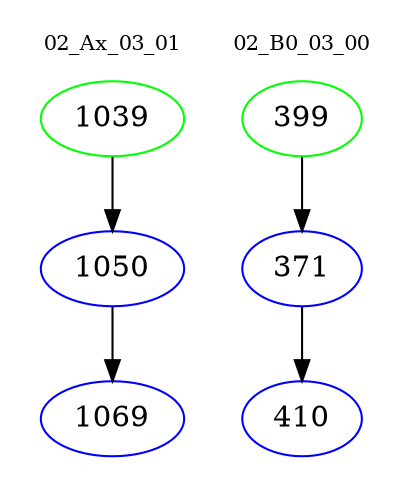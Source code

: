 digraph{
subgraph cluster_0 {
color = white
label = "02_Ax_03_01";
fontsize=10;
T0_1039 [label="1039", color="green"]
T0_1039 -> T0_1050 [color="black"]
T0_1050 [label="1050", color="blue"]
T0_1050 -> T0_1069 [color="black"]
T0_1069 [label="1069", color="blue"]
}
subgraph cluster_1 {
color = white
label = "02_B0_03_00";
fontsize=10;
T1_399 [label="399", color="green"]
T1_399 -> T1_371 [color="black"]
T1_371 [label="371", color="blue"]
T1_371 -> T1_410 [color="black"]
T1_410 [label="410", color="blue"]
}
}
